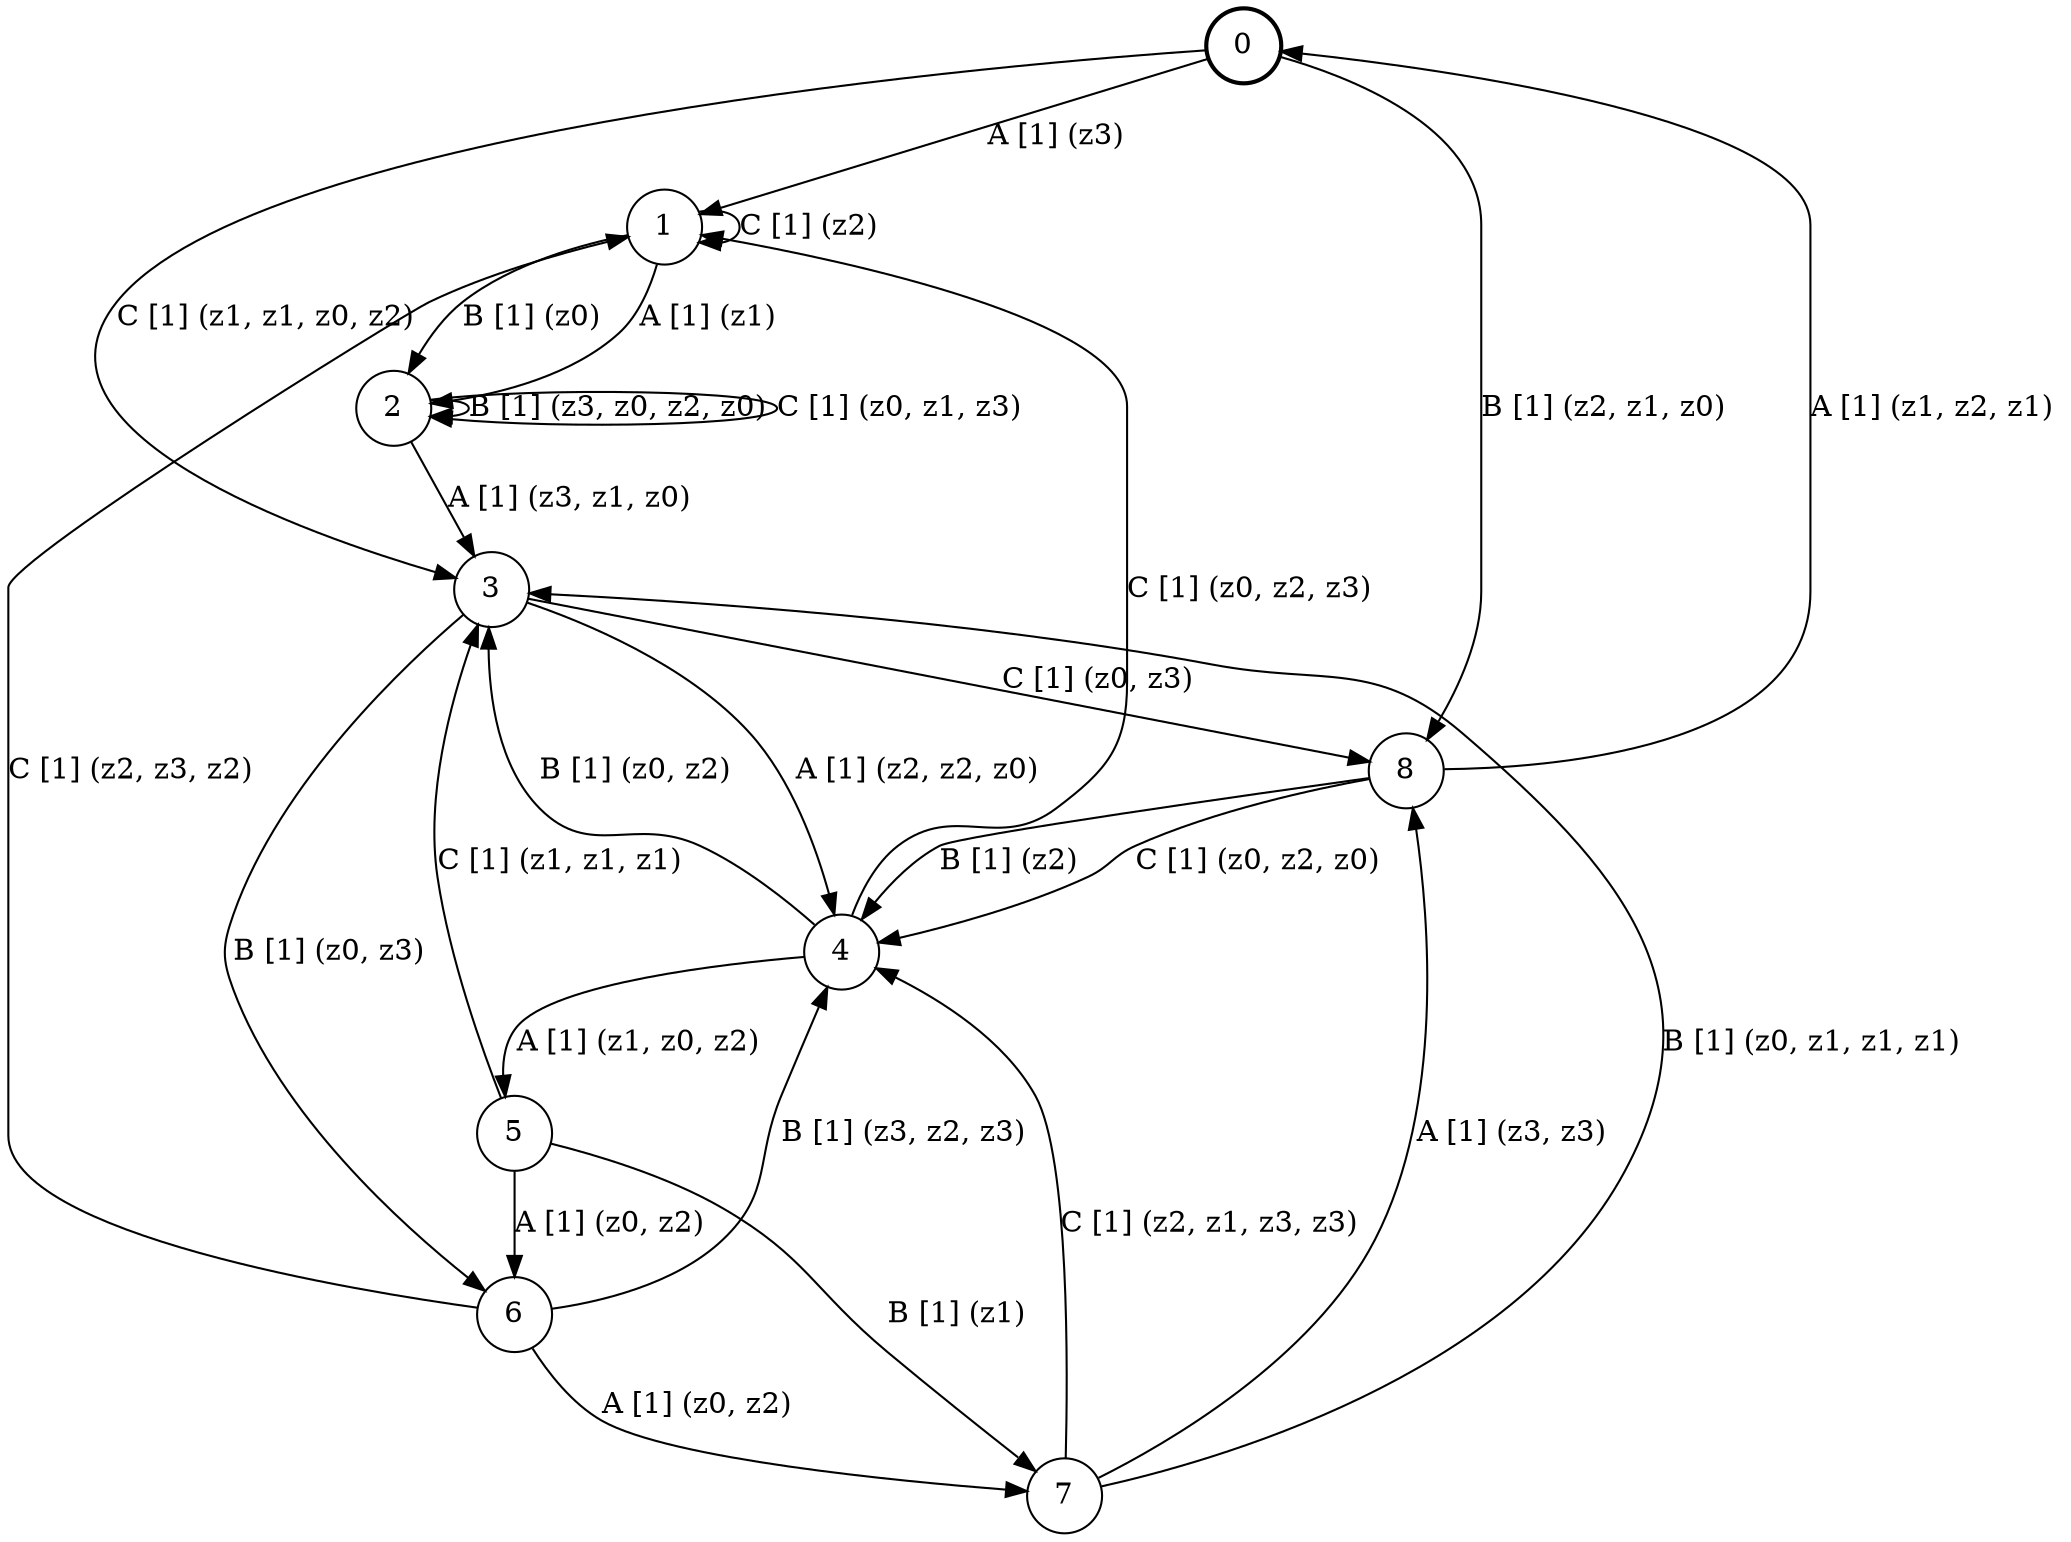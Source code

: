 # generated file, don't try to modify
# command: dot -Tpng <filename> > tree.png
digraph Automaton {
    node [shape = circle];
    0 [style = "bold"];
    0 -> 1 [label = "A [1] (z3) "];
    0 -> 8 [label = "B [1] (z2, z1, z0) "];
    0 -> 3 [label = "C [1] (z1, z1, z0, z2) "];
    1 -> 2 [label = "A [1] (z1) "];
    1 -> 2 [label = "B [1] (z0) "];
    1 -> 1 [label = "C [1] (z2) "];
    2 -> 3 [label = "A [1] (z3, z1, z0) "];
    2 -> 2 [label = "B [1] (z3, z0, z2, z0) "];
    2 -> 2 [label = "C [1] (z0, z1, z3) "];
    3 -> 4 [label = "A [1] (z2, z2, z0) "];
    3 -> 6 [label = "B [1] (z0, z3) "];
    3 -> 8 [label = "C [1] (z0, z3) "];
    4 -> 5 [label = "A [1] (z1, z0, z2) "];
    4 -> 3 [label = "B [1] (z0, z2) "];
    4 -> 1 [label = "C [1] (z0, z2, z3) "];
    5 -> 6 [label = "A [1] (z0, z2) "];
    5 -> 7 [label = "B [1] (z1) "];
    5 -> 3 [label = "C [1] (z1, z1, z1) "];
    6 -> 7 [label = "A [1] (z0, z2) "];
    6 -> 4 [label = "B [1] (z3, z2, z3) "];
    6 -> 1 [label = "C [1] (z2, z3, z2) "];
    7 -> 8 [label = "A [1] (z3, z3) "];
    7 -> 3 [label = "B [1] (z0, z1, z1, z1) "];
    7 -> 4 [label = "C [1] (z2, z1, z3, z3) "];
    8 -> 0 [label = "A [1] (z1, z2, z1) "];
    8 -> 4 [label = "B [1] (z2) "];
    8 -> 4 [label = "C [1] (z0, z2, z0) "];
}
